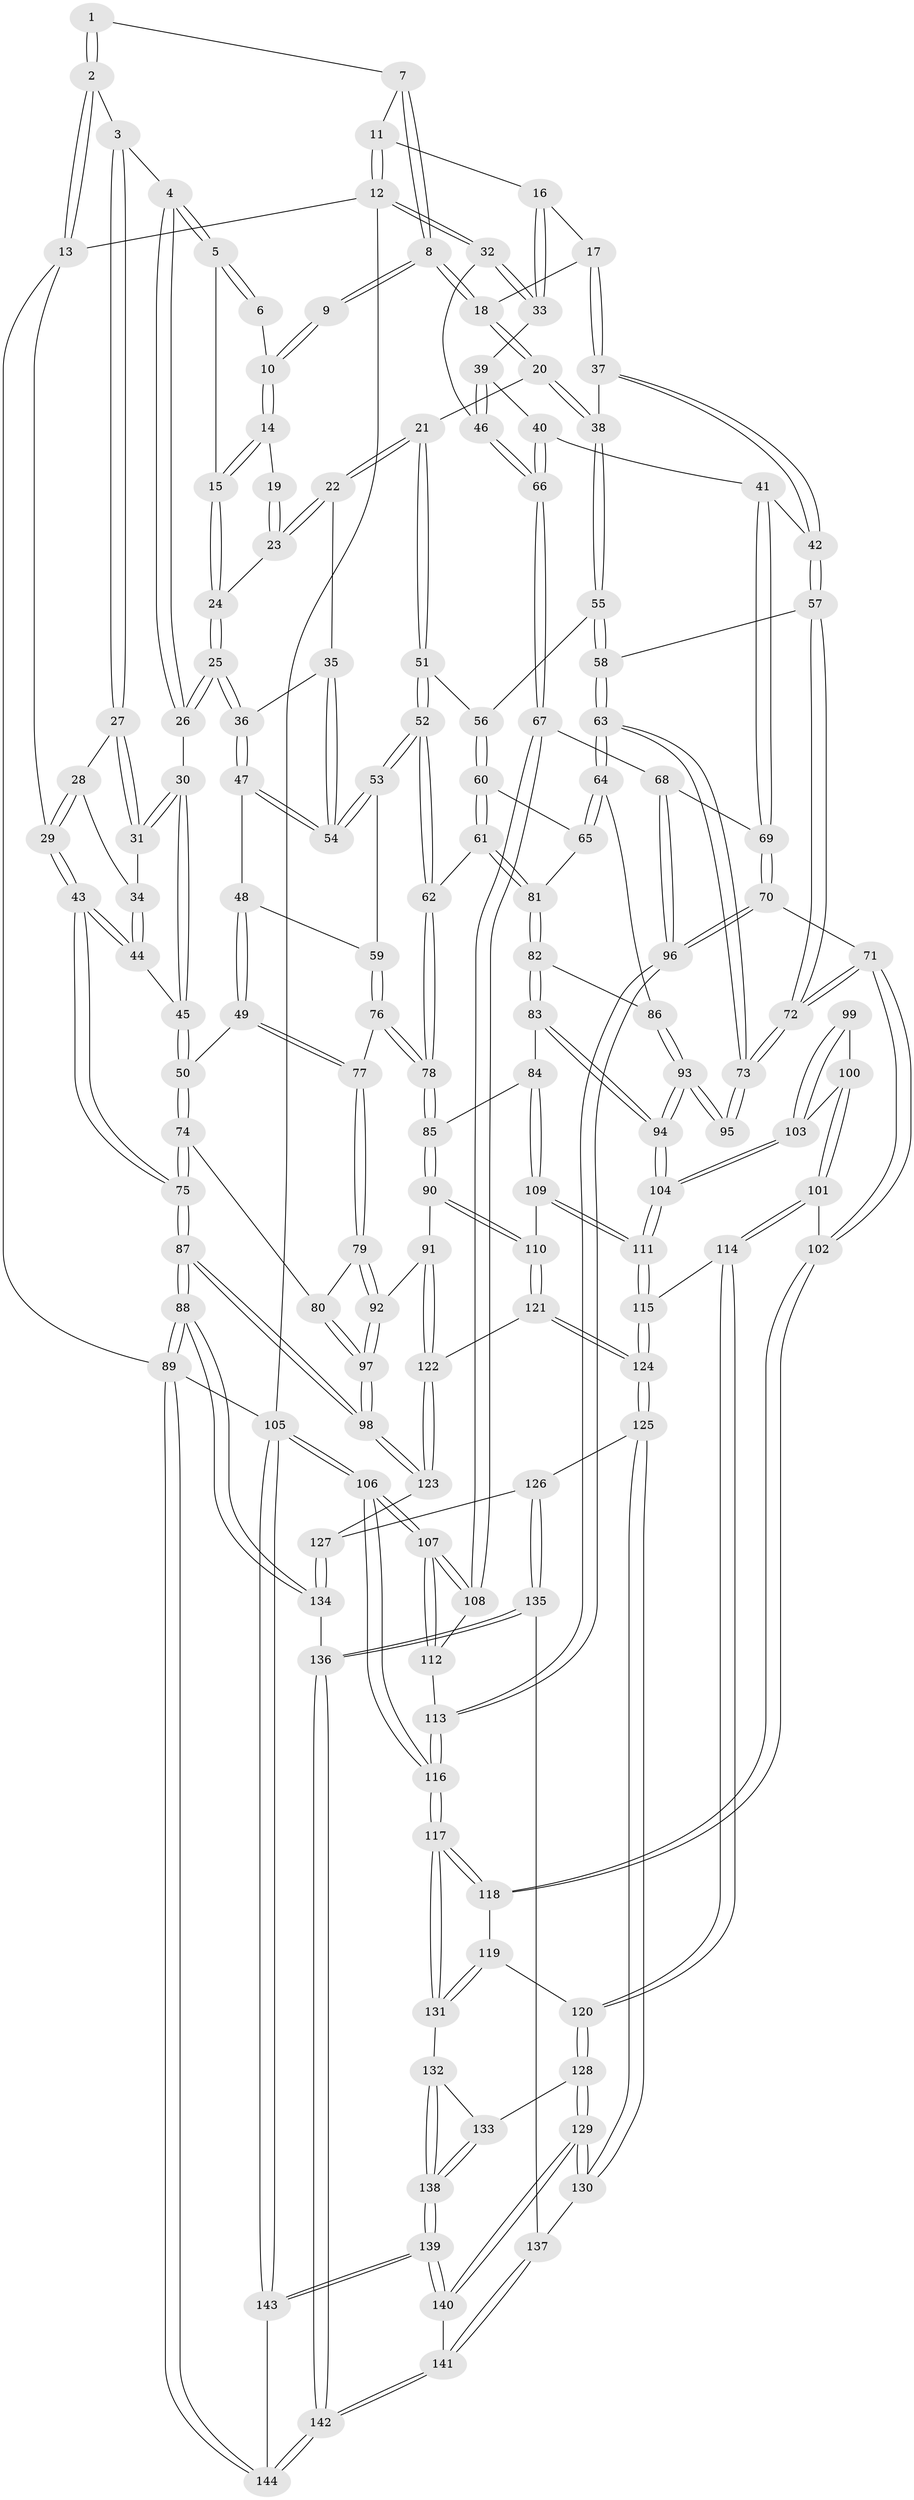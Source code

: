// coarse degree distribution, {3: 0.6633663366336634, 2: 0.04950495049504951, 4: 0.27722772277227725, 1: 0.009900990099009901}
// Generated by graph-tools (version 1.1) at 2025/38/03/04/25 23:38:35]
// undirected, 144 vertices, 357 edges
graph export_dot {
  node [color=gray90,style=filled];
  1 [pos="+0.4445842306436345+0"];
  2 [pos="+0+0"];
  3 [pos="+0.23168902444803668+0.06912602460799284"];
  4 [pos="+0.24119626930730811+0.07670774705438468"];
  5 [pos="+0.3746398163906692+0.061536294877296116"];
  6 [pos="+0.4382783908075817+0"];
  7 [pos="+0.6297649966186747+0"];
  8 [pos="+0.5225092780188695+0.06960900409142345"];
  9 [pos="+0.5189903061176457+0.06809532245705152"];
  10 [pos="+0.48305393808340746+0.034832720968050124"];
  11 [pos="+0.7442028767794533+0"];
  12 [pos="+1+0"];
  13 [pos="+0+0"];
  14 [pos="+0.40534483549779243+0.08986879061458761"];
  15 [pos="+0.4022918892098618+0.0913885138258822"];
  16 [pos="+0.735540249295835+0.01298907943721338"];
  17 [pos="+0.6836372277702136+0.08095668320677452"];
  18 [pos="+0.5526366802864272+0.1004588894067481"];
  19 [pos="+0.4939848861495126+0.07903659199195162"];
  20 [pos="+0.48838560793531405+0.1933319324466509"];
  21 [pos="+0.47296474513031256+0.20090719693100345"];
  22 [pos="+0.46021602979635895+0.1970292136128962"];
  23 [pos="+0.4329983061921163+0.14564775290254625"];
  24 [pos="+0.40669518099241275+0.10695373115251952"];
  25 [pos="+0.2858233044657657+0.19866883925593234"];
  26 [pos="+0.2769474823774475+0.18695508312679707"];
  27 [pos="+0.14141693288933038+0.15903649883202453"];
  28 [pos="+0.11360802892255965+0.1512783291219557"];
  29 [pos="+0+0"];
  30 [pos="+0.157089018259797+0.21615708539537534"];
  31 [pos="+0.14670509398451353+0.20019378612168956"];
  32 [pos="+1+0.0746483549097542"];
  33 [pos="+0.8455099827312748+0.1220584339101812"];
  34 [pos="+0.08572672039840665+0.21459617900751563"];
  35 [pos="+0.4161076953617655+0.21705653689861829"];
  36 [pos="+0.29288736711550467+0.21483896624498516"];
  37 [pos="+0.6649763138108308+0.2228615618461987"];
  38 [pos="+0.6534685017774771+0.22820503388133997"];
  39 [pos="+0.8470967318093765+0.18338887662573078"];
  40 [pos="+0.828682933585055+0.2730174511571965"];
  41 [pos="+0.8134877287040301+0.2843503107080952"];
  42 [pos="+0.74995012730132+0.2944863113594747"];
  43 [pos="+0+0.17194249492690217"];
  44 [pos="+0.007934238164468825+0.2427650597992423"];
  45 [pos="+0.1519313583698952+0.31904997408306107"];
  46 [pos="+1+0.28203655875373845"];
  47 [pos="+0.2902034228802714+0.2273597487251093"];
  48 [pos="+0.26848646264549403+0.265140156647088"];
  49 [pos="+0.19263555512681876+0.3368359404518492"];
  50 [pos="+0.1522451482161729+0.31951881827432616"];
  51 [pos="+0.49243580252487534+0.27362299836831383"];
  52 [pos="+0.43203068923040955+0.37576413586262924"];
  53 [pos="+0.3869414180465466+0.3528199546059585"];
  54 [pos="+0.3819440357525511+0.3253660140784671"];
  55 [pos="+0.5942509704878841+0.30294827898133686"];
  56 [pos="+0.5581840880128898+0.3091960682817206"];
  57 [pos="+0.7453800706499503+0.3055750939268041"];
  58 [pos="+0.6194456730202897+0.3576223766324592"];
  59 [pos="+0.34613442617284823+0.36357392591184856"];
  60 [pos="+0.5530586954104615+0.3237749359671177"];
  61 [pos="+0.4628816995958338+0.4042036697257528"];
  62 [pos="+0.43286876229158705+0.37730525275964016"];
  63 [pos="+0.6240941136869216+0.4377948455063582"];
  64 [pos="+0.5903822988262788+0.4325022418857647"];
  65 [pos="+0.556924418619561+0.4172657438800443"];
  66 [pos="+1+0.3487701212798799"];
  67 [pos="+1+0.35686309408315037"];
  68 [pos="+1+0.4161257872562046"];
  69 [pos="+0.8426128459993215+0.370733671368692"];
  70 [pos="+0.8049422161287488+0.529559329250766"];
  71 [pos="+0.7485983504963228+0.5228747710547795"];
  72 [pos="+0.7063113611726447+0.47493667583853205"];
  73 [pos="+0.6529628306553327+0.4602300829703146"];
  74 [pos="+0.0199323353134776+0.43638454747034106"];
  75 [pos="+0+0.3916636773668944"];
  76 [pos="+0.2782317252147502+0.4112835307026278"];
  77 [pos="+0.22589099939847865+0.40532556050659313"];
  78 [pos="+0.3429832746889544+0.4867782380427434"];
  79 [pos="+0.22403570275928986+0.40894664170116823"];
  80 [pos="+0.06428710786897199+0.47495766081293606"];
  81 [pos="+0.4691880290868174+0.41275900544307786"];
  82 [pos="+0.4670728035221346+0.44253238490985014"];
  83 [pos="+0.44572704478435676+0.4992540388208899"];
  84 [pos="+0.40505947161212374+0.5223401043578556"];
  85 [pos="+0.3484488696074201+0.5079699551655059"];
  86 [pos="+0.5294880806348499+0.49389321828904686"];
  87 [pos="+0+1"];
  88 [pos="+0+1"];
  89 [pos="+0+1"];
  90 [pos="+0.30246746262879326+0.5602668960345305"];
  91 [pos="+0.21408555149683803+0.580476808136298"];
  92 [pos="+0.2007249370455441+0.576064387045226"];
  93 [pos="+0.5307096809183284+0.5290823081656822"];
  94 [pos="+0.5110546422697946+0.5498271456964329"];
  95 [pos="+0.5862626707141307+0.5207666294920638"];
  96 [pos="+0.8154670091875709+0.5340894625640041"];
  97 [pos="+0.12649566002118068+0.5972585795128794"];
  98 [pos="+0+0.7851049601551906"];
  99 [pos="+0.5862635478091401+0.5249919531561703"];
  100 [pos="+0.6031692106980351+0.5935579123537722"];
  101 [pos="+0.6632421946829304+0.5999141466321095"];
  102 [pos="+0.7005529174198089+0.5899547114644705"];
  103 [pos="+0.549964343762718+0.6083488339743056"];
  104 [pos="+0.5124773475896125+0.6254629935330861"];
  105 [pos="+1+1"];
  106 [pos="+1+1"];
  107 [pos="+1+0.6799226745874964"];
  108 [pos="+1+0.46601329285536275"];
  109 [pos="+0.4264319645306247+0.6094536003294161"];
  110 [pos="+0.373027945193304+0.6413868770719039"];
  111 [pos="+0.510054086919587+0.6299189183885698"];
  112 [pos="+0.9233859758143192+0.5609644993847159"];
  113 [pos="+0.8250938378926809+0.5487530663295377"];
  114 [pos="+0.5601944766055805+0.7177776003285832"];
  115 [pos="+0.5226533709069422+0.6859760725842701"];
  116 [pos="+0.9541277250757497+0.8671018144265792"];
  117 [pos="+0.9321018435307312+0.8601700434670575"];
  118 [pos="+0.701849388755771+0.7108988643735716"];
  119 [pos="+0.605904701448128+0.7488727182447276"];
  120 [pos="+0.5833472518973861+0.7522753354400809"];
  121 [pos="+0.36138128690655125+0.677916738570762"];
  122 [pos="+0.27612209320178005+0.6881530139554378"];
  123 [pos="+0.25612962319077753+0.7367548336479317"];
  124 [pos="+0.402870263768516+0.7501201153291986"];
  125 [pos="+0.40239145301979257+0.7522140992315688"];
  126 [pos="+0.3490603003247122+0.816010045387779"];
  127 [pos="+0.2985321220626169+0.7971675360020781"];
  128 [pos="+0.5649831882715948+0.8226089888368848"];
  129 [pos="+0.5289150955927037+0.8517021967896111"];
  130 [pos="+0.515153446260932+0.847263364079166"];
  131 [pos="+0.7428453335717763+0.8561262610636513"];
  132 [pos="+0.6646960794046858+0.8720437839061539"];
  133 [pos="+0.5891479625310206+0.8385856557953677"];
  134 [pos="+0.07678432282794506+0.9489453199599834"];
  135 [pos="+0.35355966150284984+0.8393391672562139"];
  136 [pos="+0.32344250406939207+0.9094581463871868"];
  137 [pos="+0.40515470904268014+0.8653951558445014"];
  138 [pos="+0.6323949638680555+0.9855410662395312"];
  139 [pos="+0.6241145156192041+1"];
  140 [pos="+0.5232237771027776+0.8900559477566129"];
  141 [pos="+0.442076700913368+0.9590479394278949"];
  142 [pos="+0.40274594751468173+1"];
  143 [pos="+0.6619170520572599+1"];
  144 [pos="+0.4059174198913939+1"];
  1 -- 2;
  1 -- 2;
  1 -- 7;
  2 -- 3;
  2 -- 13;
  2 -- 13;
  3 -- 4;
  3 -- 27;
  3 -- 27;
  4 -- 5;
  4 -- 5;
  4 -- 26;
  4 -- 26;
  5 -- 6;
  5 -- 6;
  5 -- 15;
  6 -- 10;
  7 -- 8;
  7 -- 8;
  7 -- 11;
  8 -- 9;
  8 -- 9;
  8 -- 18;
  8 -- 18;
  9 -- 10;
  9 -- 10;
  10 -- 14;
  10 -- 14;
  11 -- 12;
  11 -- 12;
  11 -- 16;
  12 -- 13;
  12 -- 32;
  12 -- 32;
  12 -- 105;
  13 -- 29;
  13 -- 89;
  14 -- 15;
  14 -- 15;
  14 -- 19;
  15 -- 24;
  15 -- 24;
  16 -- 17;
  16 -- 33;
  16 -- 33;
  17 -- 18;
  17 -- 37;
  17 -- 37;
  18 -- 20;
  18 -- 20;
  19 -- 23;
  19 -- 23;
  20 -- 21;
  20 -- 38;
  20 -- 38;
  21 -- 22;
  21 -- 22;
  21 -- 51;
  21 -- 51;
  22 -- 23;
  22 -- 23;
  22 -- 35;
  23 -- 24;
  24 -- 25;
  24 -- 25;
  25 -- 26;
  25 -- 26;
  25 -- 36;
  25 -- 36;
  26 -- 30;
  27 -- 28;
  27 -- 31;
  27 -- 31;
  28 -- 29;
  28 -- 29;
  28 -- 34;
  29 -- 43;
  29 -- 43;
  30 -- 31;
  30 -- 31;
  30 -- 45;
  30 -- 45;
  31 -- 34;
  32 -- 33;
  32 -- 33;
  32 -- 46;
  33 -- 39;
  34 -- 44;
  34 -- 44;
  35 -- 36;
  35 -- 54;
  35 -- 54;
  36 -- 47;
  36 -- 47;
  37 -- 38;
  37 -- 42;
  37 -- 42;
  38 -- 55;
  38 -- 55;
  39 -- 40;
  39 -- 46;
  39 -- 46;
  40 -- 41;
  40 -- 66;
  40 -- 66;
  41 -- 42;
  41 -- 69;
  41 -- 69;
  42 -- 57;
  42 -- 57;
  43 -- 44;
  43 -- 44;
  43 -- 75;
  43 -- 75;
  44 -- 45;
  45 -- 50;
  45 -- 50;
  46 -- 66;
  46 -- 66;
  47 -- 48;
  47 -- 54;
  47 -- 54;
  48 -- 49;
  48 -- 49;
  48 -- 59;
  49 -- 50;
  49 -- 77;
  49 -- 77;
  50 -- 74;
  50 -- 74;
  51 -- 52;
  51 -- 52;
  51 -- 56;
  52 -- 53;
  52 -- 53;
  52 -- 62;
  52 -- 62;
  53 -- 54;
  53 -- 54;
  53 -- 59;
  55 -- 56;
  55 -- 58;
  55 -- 58;
  56 -- 60;
  56 -- 60;
  57 -- 58;
  57 -- 72;
  57 -- 72;
  58 -- 63;
  58 -- 63;
  59 -- 76;
  59 -- 76;
  60 -- 61;
  60 -- 61;
  60 -- 65;
  61 -- 62;
  61 -- 81;
  61 -- 81;
  62 -- 78;
  62 -- 78;
  63 -- 64;
  63 -- 64;
  63 -- 73;
  63 -- 73;
  64 -- 65;
  64 -- 65;
  64 -- 86;
  65 -- 81;
  66 -- 67;
  66 -- 67;
  67 -- 68;
  67 -- 108;
  67 -- 108;
  68 -- 69;
  68 -- 96;
  68 -- 96;
  69 -- 70;
  69 -- 70;
  70 -- 71;
  70 -- 96;
  70 -- 96;
  71 -- 72;
  71 -- 72;
  71 -- 102;
  71 -- 102;
  72 -- 73;
  72 -- 73;
  73 -- 95;
  73 -- 95;
  74 -- 75;
  74 -- 75;
  74 -- 80;
  75 -- 87;
  75 -- 87;
  76 -- 77;
  76 -- 78;
  76 -- 78;
  77 -- 79;
  77 -- 79;
  78 -- 85;
  78 -- 85;
  79 -- 80;
  79 -- 92;
  79 -- 92;
  80 -- 97;
  80 -- 97;
  81 -- 82;
  81 -- 82;
  82 -- 83;
  82 -- 83;
  82 -- 86;
  83 -- 84;
  83 -- 94;
  83 -- 94;
  84 -- 85;
  84 -- 109;
  84 -- 109;
  85 -- 90;
  85 -- 90;
  86 -- 93;
  86 -- 93;
  87 -- 88;
  87 -- 88;
  87 -- 98;
  87 -- 98;
  88 -- 89;
  88 -- 89;
  88 -- 134;
  88 -- 134;
  89 -- 144;
  89 -- 144;
  89 -- 105;
  90 -- 91;
  90 -- 110;
  90 -- 110;
  91 -- 92;
  91 -- 122;
  91 -- 122;
  92 -- 97;
  92 -- 97;
  93 -- 94;
  93 -- 94;
  93 -- 95;
  93 -- 95;
  94 -- 104;
  94 -- 104;
  96 -- 113;
  96 -- 113;
  97 -- 98;
  97 -- 98;
  98 -- 123;
  98 -- 123;
  99 -- 100;
  99 -- 103;
  99 -- 103;
  100 -- 101;
  100 -- 101;
  100 -- 103;
  101 -- 102;
  101 -- 114;
  101 -- 114;
  102 -- 118;
  102 -- 118;
  103 -- 104;
  103 -- 104;
  104 -- 111;
  104 -- 111;
  105 -- 106;
  105 -- 106;
  105 -- 143;
  105 -- 143;
  106 -- 107;
  106 -- 107;
  106 -- 116;
  106 -- 116;
  107 -- 108;
  107 -- 108;
  107 -- 112;
  107 -- 112;
  108 -- 112;
  109 -- 110;
  109 -- 111;
  109 -- 111;
  110 -- 121;
  110 -- 121;
  111 -- 115;
  111 -- 115;
  112 -- 113;
  113 -- 116;
  113 -- 116;
  114 -- 115;
  114 -- 120;
  114 -- 120;
  115 -- 124;
  115 -- 124;
  116 -- 117;
  116 -- 117;
  117 -- 118;
  117 -- 118;
  117 -- 131;
  117 -- 131;
  118 -- 119;
  119 -- 120;
  119 -- 131;
  119 -- 131;
  120 -- 128;
  120 -- 128;
  121 -- 122;
  121 -- 124;
  121 -- 124;
  122 -- 123;
  122 -- 123;
  123 -- 127;
  124 -- 125;
  124 -- 125;
  125 -- 126;
  125 -- 130;
  125 -- 130;
  126 -- 127;
  126 -- 135;
  126 -- 135;
  127 -- 134;
  127 -- 134;
  128 -- 129;
  128 -- 129;
  128 -- 133;
  129 -- 130;
  129 -- 130;
  129 -- 140;
  129 -- 140;
  130 -- 137;
  131 -- 132;
  132 -- 133;
  132 -- 138;
  132 -- 138;
  133 -- 138;
  133 -- 138;
  134 -- 136;
  135 -- 136;
  135 -- 136;
  135 -- 137;
  136 -- 142;
  136 -- 142;
  137 -- 141;
  137 -- 141;
  138 -- 139;
  138 -- 139;
  139 -- 140;
  139 -- 140;
  139 -- 143;
  139 -- 143;
  140 -- 141;
  141 -- 142;
  141 -- 142;
  142 -- 144;
  142 -- 144;
  143 -- 144;
}

